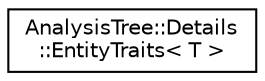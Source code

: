 digraph "Graphical Class Hierarchy"
{
  edge [fontname="Helvetica",fontsize="10",labelfontname="Helvetica",labelfontsize="10"];
  node [fontname="Helvetica",fontsize="10",shape=record];
  rankdir="LR";
  Node1 [label="AnalysisTree::Details\l::EntityTraits\< T \>",height=0.2,width=0.4,color="black", fillcolor="white", style="filled",URL="$d7/ddf/structAnalysisTree_1_1Details_1_1EntityTraits.html"];
}
